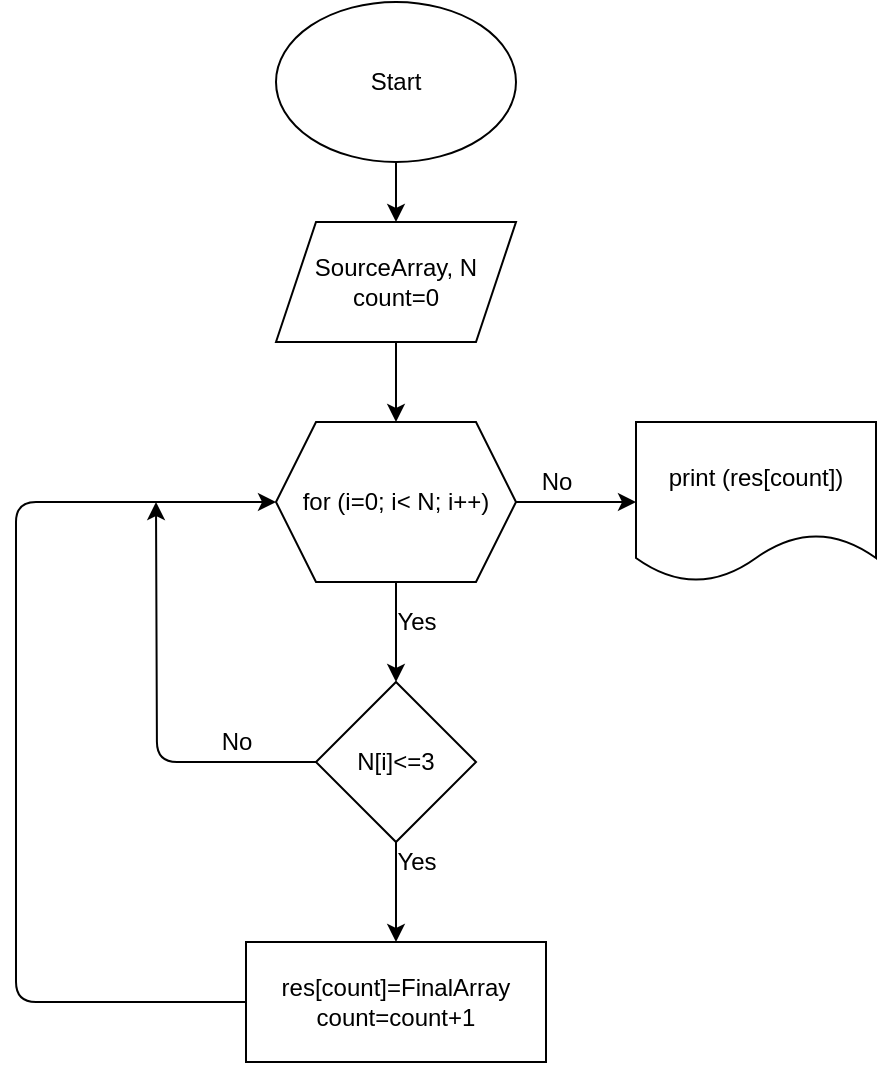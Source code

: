 <mxfile><diagram id="5UCM3oE3S1lQAsyfkURk" name="Страница 1"><mxGraphModel dx="564" dy="425" grid="1" gridSize="10" guides="1" tooltips="1" connect="1" arrows="1" fold="1" page="1" pageScale="1" pageWidth="827" pageHeight="1169" math="0" shadow="0"><root><mxCell id="0"/><mxCell id="1" parent="0"/><mxCell id="4" style="edgeStyle=none;html=1;exitX=0.5;exitY=1;exitDx=0;exitDy=0;entryX=0.5;entryY=0;entryDx=0;entryDy=0;" parent="1" source="2" target="3" edge="1"><mxGeometry relative="1" as="geometry"/></mxCell><mxCell id="2" value="Start" style="ellipse;whiteSpace=wrap;html=1;" parent="1" vertex="1"><mxGeometry x="170" y="10" width="120" height="80" as="geometry"/></mxCell><mxCell id="6" style="edgeStyle=none;html=1;exitX=0.5;exitY=1;exitDx=0;exitDy=0;entryX=0.5;entryY=0;entryDx=0;entryDy=0;" parent="1" source="3" target="5" edge="1"><mxGeometry relative="1" as="geometry"/></mxCell><mxCell id="3" value="SourceArray, N&lt;br&gt;count=0" style="shape=parallelogram;perimeter=parallelogramPerimeter;whiteSpace=wrap;html=1;fixedSize=1;" parent="1" vertex="1"><mxGeometry x="170" y="120" width="120" height="60" as="geometry"/></mxCell><mxCell id="8" style="edgeStyle=none;html=1;exitX=1;exitY=0.5;exitDx=0;exitDy=0;" parent="1" source="5" edge="1"><mxGeometry relative="1" as="geometry"><mxPoint x="350" y="260" as="targetPoint"/></mxGeometry></mxCell><mxCell id="11" style="edgeStyle=none;html=1;exitX=0.5;exitY=1;exitDx=0;exitDy=0;entryX=0.5;entryY=0;entryDx=0;entryDy=0;" parent="1" source="5" target="10" edge="1"><mxGeometry relative="1" as="geometry"/></mxCell><mxCell id="5" value="for (i=0; i&amp;lt; N; i++)" style="shape=hexagon;perimeter=hexagonPerimeter2;whiteSpace=wrap;html=1;fixedSize=1;" parent="1" vertex="1"><mxGeometry x="170" y="220" width="120" height="80" as="geometry"/></mxCell><mxCell id="7" value="print (res[count])" style="shape=document;whiteSpace=wrap;html=1;boundedLbl=1;" parent="1" vertex="1"><mxGeometry x="350" y="220" width="120" height="80" as="geometry"/></mxCell><mxCell id="9" value="No" style="text;html=1;align=center;verticalAlign=middle;resizable=0;points=[];autosize=1;strokeColor=none;fillColor=none;" parent="1" vertex="1"><mxGeometry x="295" y="240" width="30" height="20" as="geometry"/></mxCell><mxCell id="14" style="edgeStyle=none;html=1;exitX=0.5;exitY=1;exitDx=0;exitDy=0;entryX=0.5;entryY=0;entryDx=0;entryDy=0;" parent="1" source="10" target="13" edge="1"><mxGeometry relative="1" as="geometry"/></mxCell><mxCell id="24" style="edgeStyle=orthogonalEdgeStyle;html=1;exitX=0;exitY=0.5;exitDx=0;exitDy=0;" parent="1" source="10" edge="1"><mxGeometry relative="1" as="geometry"><mxPoint x="110" y="260" as="targetPoint"/></mxGeometry></mxCell><mxCell id="10" value="N[i]&amp;lt;=3" style="rhombus;whiteSpace=wrap;html=1;" parent="1" vertex="1"><mxGeometry x="190" y="350" width="80" height="80" as="geometry"/></mxCell><mxCell id="12" value="Yes" style="text;html=1;align=center;verticalAlign=middle;resizable=0;points=[];autosize=1;strokeColor=none;fillColor=none;" parent="1" vertex="1"><mxGeometry x="220" y="310" width="40" height="20" as="geometry"/></mxCell><mxCell id="23" style="edgeStyle=orthogonalEdgeStyle;html=1;exitX=0;exitY=0.5;exitDx=0;exitDy=0;entryX=0;entryY=0.5;entryDx=0;entryDy=0;" parent="1" source="13" target="5" edge="1"><mxGeometry relative="1" as="geometry"><Array as="points"><mxPoint x="40" y="510"/><mxPoint x="40" y="260"/></Array></mxGeometry></mxCell><mxCell id="13" value="res[count]=FinalArray&lt;br&gt;count=count+1" style="rounded=0;whiteSpace=wrap;html=1;" parent="1" vertex="1"><mxGeometry x="155" y="480" width="150" height="60" as="geometry"/></mxCell><mxCell id="20" value="Yes" style="text;html=1;align=center;verticalAlign=middle;resizable=0;points=[];autosize=1;strokeColor=none;fillColor=none;" parent="1" vertex="1"><mxGeometry x="220" y="430" width="40" height="20" as="geometry"/></mxCell><mxCell id="22" value="No" style="text;html=1;align=center;verticalAlign=middle;resizable=0;points=[];autosize=1;strokeColor=none;fillColor=none;" parent="1" vertex="1"><mxGeometry x="135" y="370" width="30" height="20" as="geometry"/></mxCell></root></mxGraphModel></diagram></mxfile>